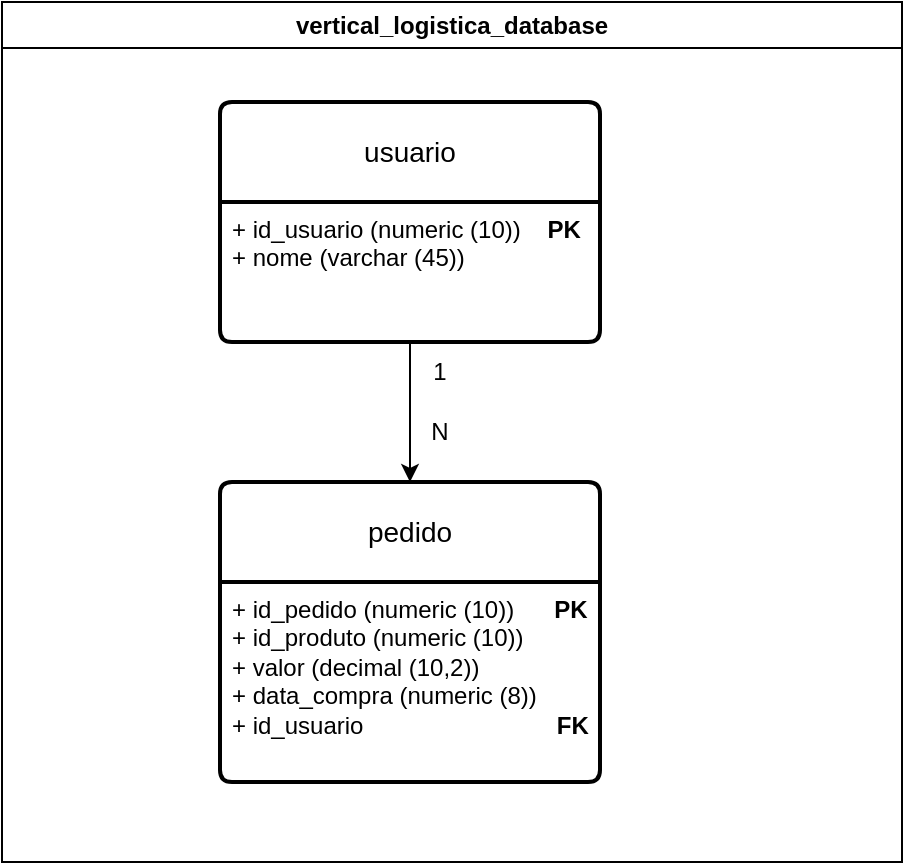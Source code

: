 <mxfile version="24.2.5" type="device">
  <diagram name="Página-1" id="RHD8lbcqWP3h6MlTL_2r">
    <mxGraphModel dx="2074" dy="1907" grid="1" gridSize="10" guides="1" tooltips="1" connect="1" arrows="1" fold="1" page="1" pageScale="1" pageWidth="827" pageHeight="1169" math="0" shadow="0">
      <root>
        <mxCell id="0" />
        <mxCell id="1" parent="0" />
        <mxCell id="sugxCGxEP4-Ke6VgAg5B-1" value="usuario" style="swimlane;childLayout=stackLayout;horizontal=1;startSize=50;horizontalStack=0;rounded=1;fontSize=14;fontStyle=0;strokeWidth=2;resizeParent=0;resizeLast=1;shadow=0;dashed=0;align=center;arcSize=4;whiteSpace=wrap;html=1;" parent="1" vertex="1">
          <mxGeometry x="319" y="30" width="190" height="120" as="geometry" />
        </mxCell>
        <mxCell id="sugxCGxEP4-Ke6VgAg5B-2" value="+ id_usuario (numeric (10))&amp;nbsp; &amp;nbsp;&amp;nbsp;&lt;b&gt;PK&lt;/b&gt;&lt;br&gt;+ nome (varchar (45))" style="align=left;strokeColor=none;fillColor=none;spacingLeft=4;fontSize=12;verticalAlign=top;resizable=0;rotatable=0;part=1;html=1;" parent="sugxCGxEP4-Ke6VgAg5B-1" vertex="1">
          <mxGeometry y="50" width="190" height="70" as="geometry" />
        </mxCell>
        <mxCell id="sugxCGxEP4-Ke6VgAg5B-4" value="pedido" style="swimlane;childLayout=stackLayout;horizontal=1;startSize=50;horizontalStack=0;rounded=1;fontSize=14;fontStyle=0;strokeWidth=2;resizeParent=0;resizeLast=1;shadow=0;dashed=0;align=center;arcSize=4;whiteSpace=wrap;html=1;" parent="1" vertex="1">
          <mxGeometry x="319" y="220" width="190" height="150" as="geometry" />
        </mxCell>
        <mxCell id="sugxCGxEP4-Ke6VgAg5B-5" value="+ id_pedido (numeric (10))&amp;nbsp; &amp;nbsp; &amp;nbsp; &lt;b&gt;PK&lt;/b&gt;&lt;br&gt;+ id_produto (numeric (10))&lt;div&gt;+ valor (decimal (10,2))&lt;/div&gt;&lt;div&gt;+ data_compra (numeric (8))&lt;/div&gt;&lt;div&gt;+ id_usuario&amp;nbsp; &amp;nbsp; &amp;nbsp; &amp;nbsp; &amp;nbsp; &amp;nbsp; &amp;nbsp; &amp;nbsp; &amp;nbsp; &amp;nbsp; &amp;nbsp; &amp;nbsp; &amp;nbsp; &amp;nbsp; &amp;nbsp;&lt;b&gt;FK&lt;/b&gt;&lt;/div&gt;" style="align=left;strokeColor=none;fillColor=none;spacingLeft=4;fontSize=12;verticalAlign=top;resizable=0;rotatable=0;part=1;html=1;" parent="sugxCGxEP4-Ke6VgAg5B-4" vertex="1">
          <mxGeometry y="50" width="190" height="100" as="geometry" />
        </mxCell>
        <mxCell id="sugxCGxEP4-Ke6VgAg5B-6" style="edgeStyle=orthogonalEdgeStyle;rounded=0;orthogonalLoop=1;jettySize=auto;html=1;" parent="1" source="sugxCGxEP4-Ke6VgAg5B-2" target="sugxCGxEP4-Ke6VgAg5B-4" edge="1">
          <mxGeometry relative="1" as="geometry" />
        </mxCell>
        <mxCell id="sugxCGxEP4-Ke6VgAg5B-11" value="1" style="text;html=1;align=center;verticalAlign=middle;whiteSpace=wrap;rounded=0;" parent="1" vertex="1">
          <mxGeometry x="419" y="150" width="20" height="30" as="geometry" />
        </mxCell>
        <mxCell id="sugxCGxEP4-Ke6VgAg5B-12" value="N" style="text;html=1;align=center;verticalAlign=middle;whiteSpace=wrap;rounded=0;" parent="1" vertex="1">
          <mxGeometry x="419" y="180" width="20" height="30" as="geometry" />
        </mxCell>
        <mxCell id="LyN8EOAavKn_VzGDE6W--1" value="vertical_logistica_database" style="swimlane;whiteSpace=wrap;html=1;" vertex="1" parent="1">
          <mxGeometry x="210" y="-20" width="450" height="430" as="geometry" />
        </mxCell>
      </root>
    </mxGraphModel>
  </diagram>
</mxfile>
